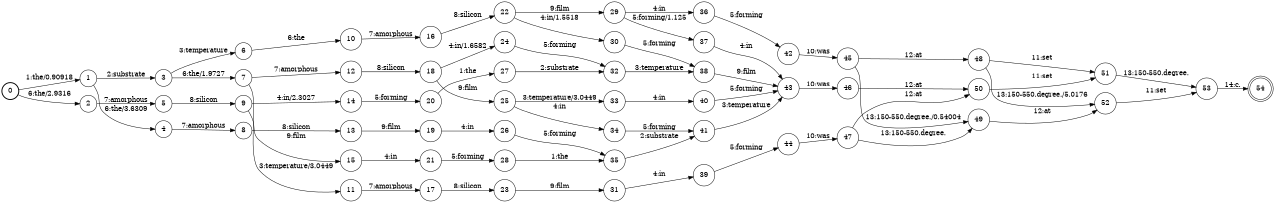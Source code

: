 digraph FST {
rankdir = LR;
size = "8.5,11";
label = "";
center = 1;
orientation = Portrait;
ranksep = "0.4";
nodesep = "0.25";
0 [label = "0", shape = circle, style = bold, fontsize = 14]
	0 -> 1 [label = "1:the/0.90918", fontsize = 14];
	0 -> 2 [label = "6:the/2.9316", fontsize = 14];
1 [label = "1", shape = circle, style = solid, fontsize = 14]
	1 -> 4 [label = "6:the/3.6309", fontsize = 14];
	1 -> 3 [label = "2:substrate", fontsize = 14];
2 [label = "2", shape = circle, style = solid, fontsize = 14]
	2 -> 5 [label = "7:amorphous", fontsize = 14];
3 [label = "3", shape = circle, style = solid, fontsize = 14]
	3 -> 7 [label = "6:the/1.9727", fontsize = 14];
	3 -> 6 [label = "3:temperature", fontsize = 14];
4 [label = "4", shape = circle, style = solid, fontsize = 14]
	4 -> 8 [label = "7:amorphous", fontsize = 14];
5 [label = "5", shape = circle, style = solid, fontsize = 14]
	5 -> 9 [label = "8:silicon", fontsize = 14];
6 [label = "6", shape = circle, style = solid, fontsize = 14]
	6 -> 10 [label = "6:the", fontsize = 14];
7 [label = "7", shape = circle, style = solid, fontsize = 14]
	7 -> 11 [label = "3:temperature/3.0449", fontsize = 14];
	7 -> 12 [label = "7:amorphous", fontsize = 14];
8 [label = "8", shape = circle, style = solid, fontsize = 14]
	8 -> 13 [label = "8:silicon", fontsize = 14];
9 [label = "9", shape = circle, style = solid, fontsize = 14]
	9 -> 14 [label = "4:in/2.3027", fontsize = 14];
	9 -> 15 [label = "9:film", fontsize = 14];
10 [label = "10", shape = circle, style = solid, fontsize = 14]
	10 -> 16 [label = "7:amorphous", fontsize = 14];
11 [label = "11", shape = circle, style = solid, fontsize = 14]
	11 -> 17 [label = "7:amorphous", fontsize = 14];
12 [label = "12", shape = circle, style = solid, fontsize = 14]
	12 -> 18 [label = "8:silicon", fontsize = 14];
13 [label = "13", shape = circle, style = solid, fontsize = 14]
	13 -> 19 [label = "9:film", fontsize = 14];
14 [label = "14", shape = circle, style = solid, fontsize = 14]
	14 -> 20 [label = "5:forming", fontsize = 14];
15 [label = "15", shape = circle, style = solid, fontsize = 14]
	15 -> 21 [label = "4:in", fontsize = 14];
16 [label = "16", shape = circle, style = solid, fontsize = 14]
	16 -> 22 [label = "8:silicon", fontsize = 14];
17 [label = "17", shape = circle, style = solid, fontsize = 14]
	17 -> 23 [label = "8:silicon", fontsize = 14];
18 [label = "18", shape = circle, style = solid, fontsize = 14]
	18 -> 24 [label = "4:in/1.6582", fontsize = 14];
	18 -> 25 [label = "9:film", fontsize = 14];
19 [label = "19", shape = circle, style = solid, fontsize = 14]
	19 -> 26 [label = "4:in", fontsize = 14];
20 [label = "20", shape = circle, style = solid, fontsize = 14]
	20 -> 27 [label = "1:the", fontsize = 14];
21 [label = "21", shape = circle, style = solid, fontsize = 14]
	21 -> 28 [label = "5:forming", fontsize = 14];
22 [label = "22", shape = circle, style = solid, fontsize = 14]
	22 -> 30 [label = "4:in/1.5518", fontsize = 14];
	22 -> 29 [label = "9:film", fontsize = 14];
23 [label = "23", shape = circle, style = solid, fontsize = 14]
	23 -> 31 [label = "9:film", fontsize = 14];
24 [label = "24", shape = circle, style = solid, fontsize = 14]
	24 -> 32 [label = "5:forming", fontsize = 14];
25 [label = "25", shape = circle, style = solid, fontsize = 14]
	25 -> 33 [label = "3:temperature/3.0449", fontsize = 14];
	25 -> 34 [label = "4:in", fontsize = 14];
26 [label = "26", shape = circle, style = solid, fontsize = 14]
	26 -> 35 [label = "5:forming", fontsize = 14];
27 [label = "27", shape = circle, style = solid, fontsize = 14]
	27 -> 32 [label = "2:substrate", fontsize = 14];
28 [label = "28", shape = circle, style = solid, fontsize = 14]
	28 -> 35 [label = "1:the", fontsize = 14];
29 [label = "29", shape = circle, style = solid, fontsize = 14]
	29 -> 36 [label = "4:in", fontsize = 14];
	29 -> 37 [label = "5:forming/1.125", fontsize = 14];
30 [label = "30", shape = circle, style = solid, fontsize = 14]
	30 -> 38 [label = "5:forming", fontsize = 14];
31 [label = "31", shape = circle, style = solid, fontsize = 14]
	31 -> 39 [label = "4:in", fontsize = 14];
32 [label = "32", shape = circle, style = solid, fontsize = 14]
	32 -> 38 [label = "3:temperature", fontsize = 14];
33 [label = "33", shape = circle, style = solid, fontsize = 14]
	33 -> 40 [label = "4:in", fontsize = 14];
34 [label = "34", shape = circle, style = solid, fontsize = 14]
	34 -> 41 [label = "5:forming", fontsize = 14];
35 [label = "35", shape = circle, style = solid, fontsize = 14]
	35 -> 41 [label = "2:substrate", fontsize = 14];
36 [label = "36", shape = circle, style = solid, fontsize = 14]
	36 -> 42 [label = "5:forming", fontsize = 14];
37 [label = "37", shape = circle, style = solid, fontsize = 14]
	37 -> 43 [label = "4:in", fontsize = 14];
38 [label = "38", shape = circle, style = solid, fontsize = 14]
	38 -> 43 [label = "9:film", fontsize = 14];
39 [label = "39", shape = circle, style = solid, fontsize = 14]
	39 -> 44 [label = "5:forming", fontsize = 14];
40 [label = "40", shape = circle, style = solid, fontsize = 14]
	40 -> 43 [label = "5:forming", fontsize = 14];
41 [label = "41", shape = circle, style = solid, fontsize = 14]
	41 -> 43 [label = "3:temperature", fontsize = 14];
42 [label = "42", shape = circle, style = solid, fontsize = 14]
	42 -> 45 [label = "10:was", fontsize = 14];
43 [label = "43", shape = circle, style = solid, fontsize = 14]
	43 -> 46 [label = "10:was", fontsize = 14];
44 [label = "44", shape = circle, style = solid, fontsize = 14]
	44 -> 47 [label = "10:was", fontsize = 14];
45 [label = "45", shape = circle, style = solid, fontsize = 14]
	45 -> 48 [label = "12:at", fontsize = 14];
	45 -> 49 [label = "13:150-550.degree./0.54004", fontsize = 14];
46 [label = "46", shape = circle, style = solid, fontsize = 14]
	46 -> 50 [label = "12:at", fontsize = 14];
47 [label = "47", shape = circle, style = solid, fontsize = 14]
	47 -> 50 [label = "12:at", fontsize = 14];
	47 -> 49 [label = "13:150-550.degree.", fontsize = 14];
48 [label = "48", shape = circle, style = solid, fontsize = 14]
	48 -> 51 [label = "11:set", fontsize = 14];
	48 -> 52 [label = "13:150-550.degree./5.0176", fontsize = 14];
49 [label = "49", shape = circle, style = solid, fontsize = 14]
	49 -> 52 [label = "12:at", fontsize = 14];
50 [label = "50", shape = circle, style = solid, fontsize = 14]
	50 -> 51 [label = "11:set", fontsize = 14];
51 [label = "51", shape = circle, style = solid, fontsize = 14]
	51 -> 53 [label = "13:150-550.degree.", fontsize = 14];
52 [label = "52", shape = circle, style = solid, fontsize = 14]
	52 -> 53 [label = "11:set", fontsize = 14];
53 [label = "53", shape = circle, style = solid, fontsize = 14]
	53 -> 54 [label = "14:c.", fontsize = 14];
54 [label = "54", shape = doublecircle, style = solid, fontsize = 14]
}
